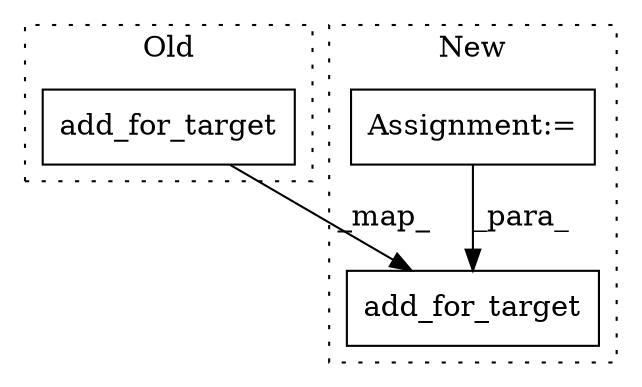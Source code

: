 digraph G {
subgraph cluster0 {
1 [label="add_for_target" a="32" s="7678,7879" l="15,-16" shape="box"];
label = "Old";
style="dotted";
}
subgraph cluster1 {
2 [label="add_for_target" a="32" s="9689,9734" l="15,1" shape="box"];
3 [label="Assignment:=" a="7" s="9575" l="1" shape="box"];
label = "New";
style="dotted";
}
1 -> 2 [label="_map_"];
3 -> 2 [label="_para_"];
}